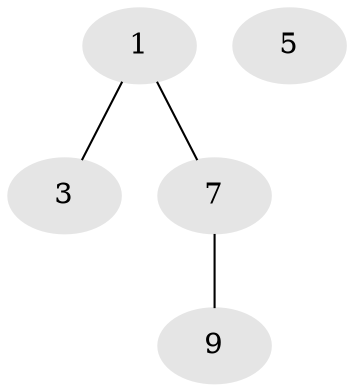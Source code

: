 // Generated by graph-tools (version 1.1) at 2025/46/02/15/25 05:46:28]
// undirected, 5 vertices, 3 edges
graph export_dot {
graph [start="1"]
  node [color=gray90,style=filled];
  1 [super="+2"];
  3 [super="+4+6"];
  5 [super="+4+10+12"];
  7 [super="+8+14+16"];
  9 [super="+11+17"];
  1 -- 3;
  1 -- 7;
  7 -- 9;
}
